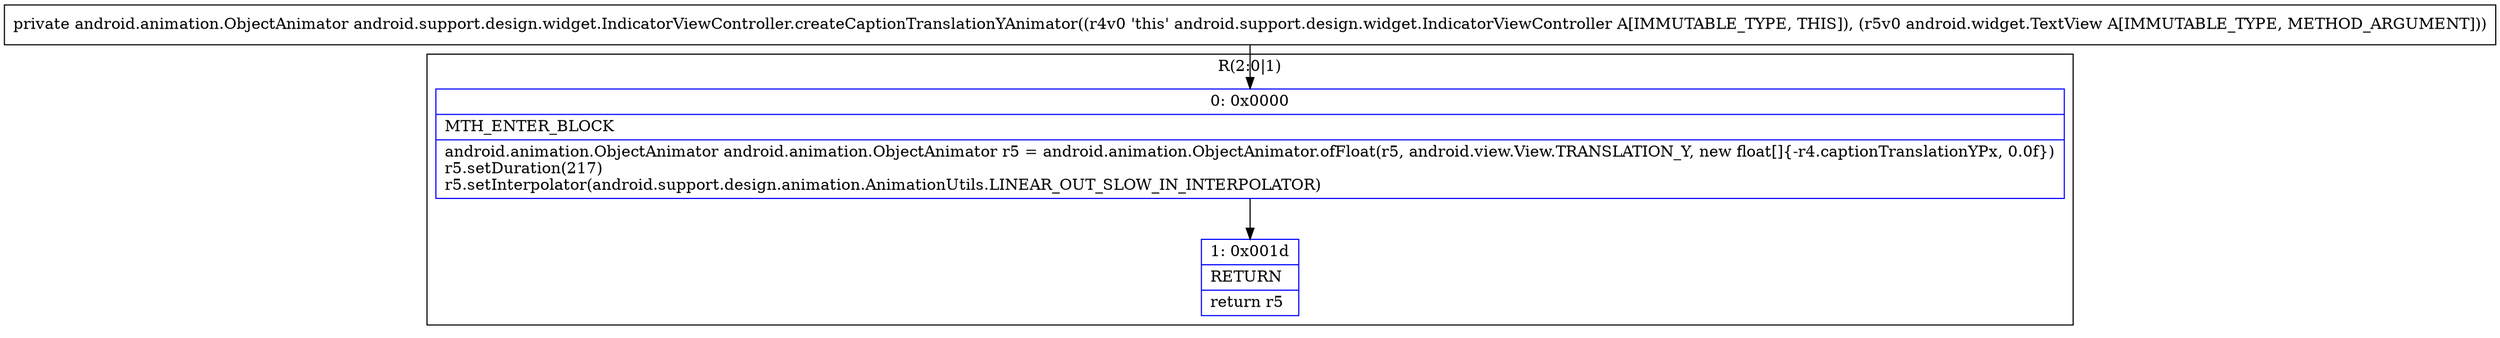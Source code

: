 digraph "CFG forandroid.support.design.widget.IndicatorViewController.createCaptionTranslationYAnimator(Landroid\/widget\/TextView;)Landroid\/animation\/ObjectAnimator;" {
subgraph cluster_Region_495101368 {
label = "R(2:0|1)";
node [shape=record,color=blue];
Node_0 [shape=record,label="{0\:\ 0x0000|MTH_ENTER_BLOCK\l|android.animation.ObjectAnimator android.animation.ObjectAnimator r5 = android.animation.ObjectAnimator.ofFloat(r5, android.view.View.TRANSLATION_Y, new float[]\{\-r4.captionTranslationYPx, 0.0f\})\lr5.setDuration(217)\lr5.setInterpolator(android.support.design.animation.AnimationUtils.LINEAR_OUT_SLOW_IN_INTERPOLATOR)\l}"];
Node_1 [shape=record,label="{1\:\ 0x001d|RETURN\l|return r5\l}"];
}
MethodNode[shape=record,label="{private android.animation.ObjectAnimator android.support.design.widget.IndicatorViewController.createCaptionTranslationYAnimator((r4v0 'this' android.support.design.widget.IndicatorViewController A[IMMUTABLE_TYPE, THIS]), (r5v0 android.widget.TextView A[IMMUTABLE_TYPE, METHOD_ARGUMENT])) }"];
MethodNode -> Node_0;
Node_0 -> Node_1;
}


